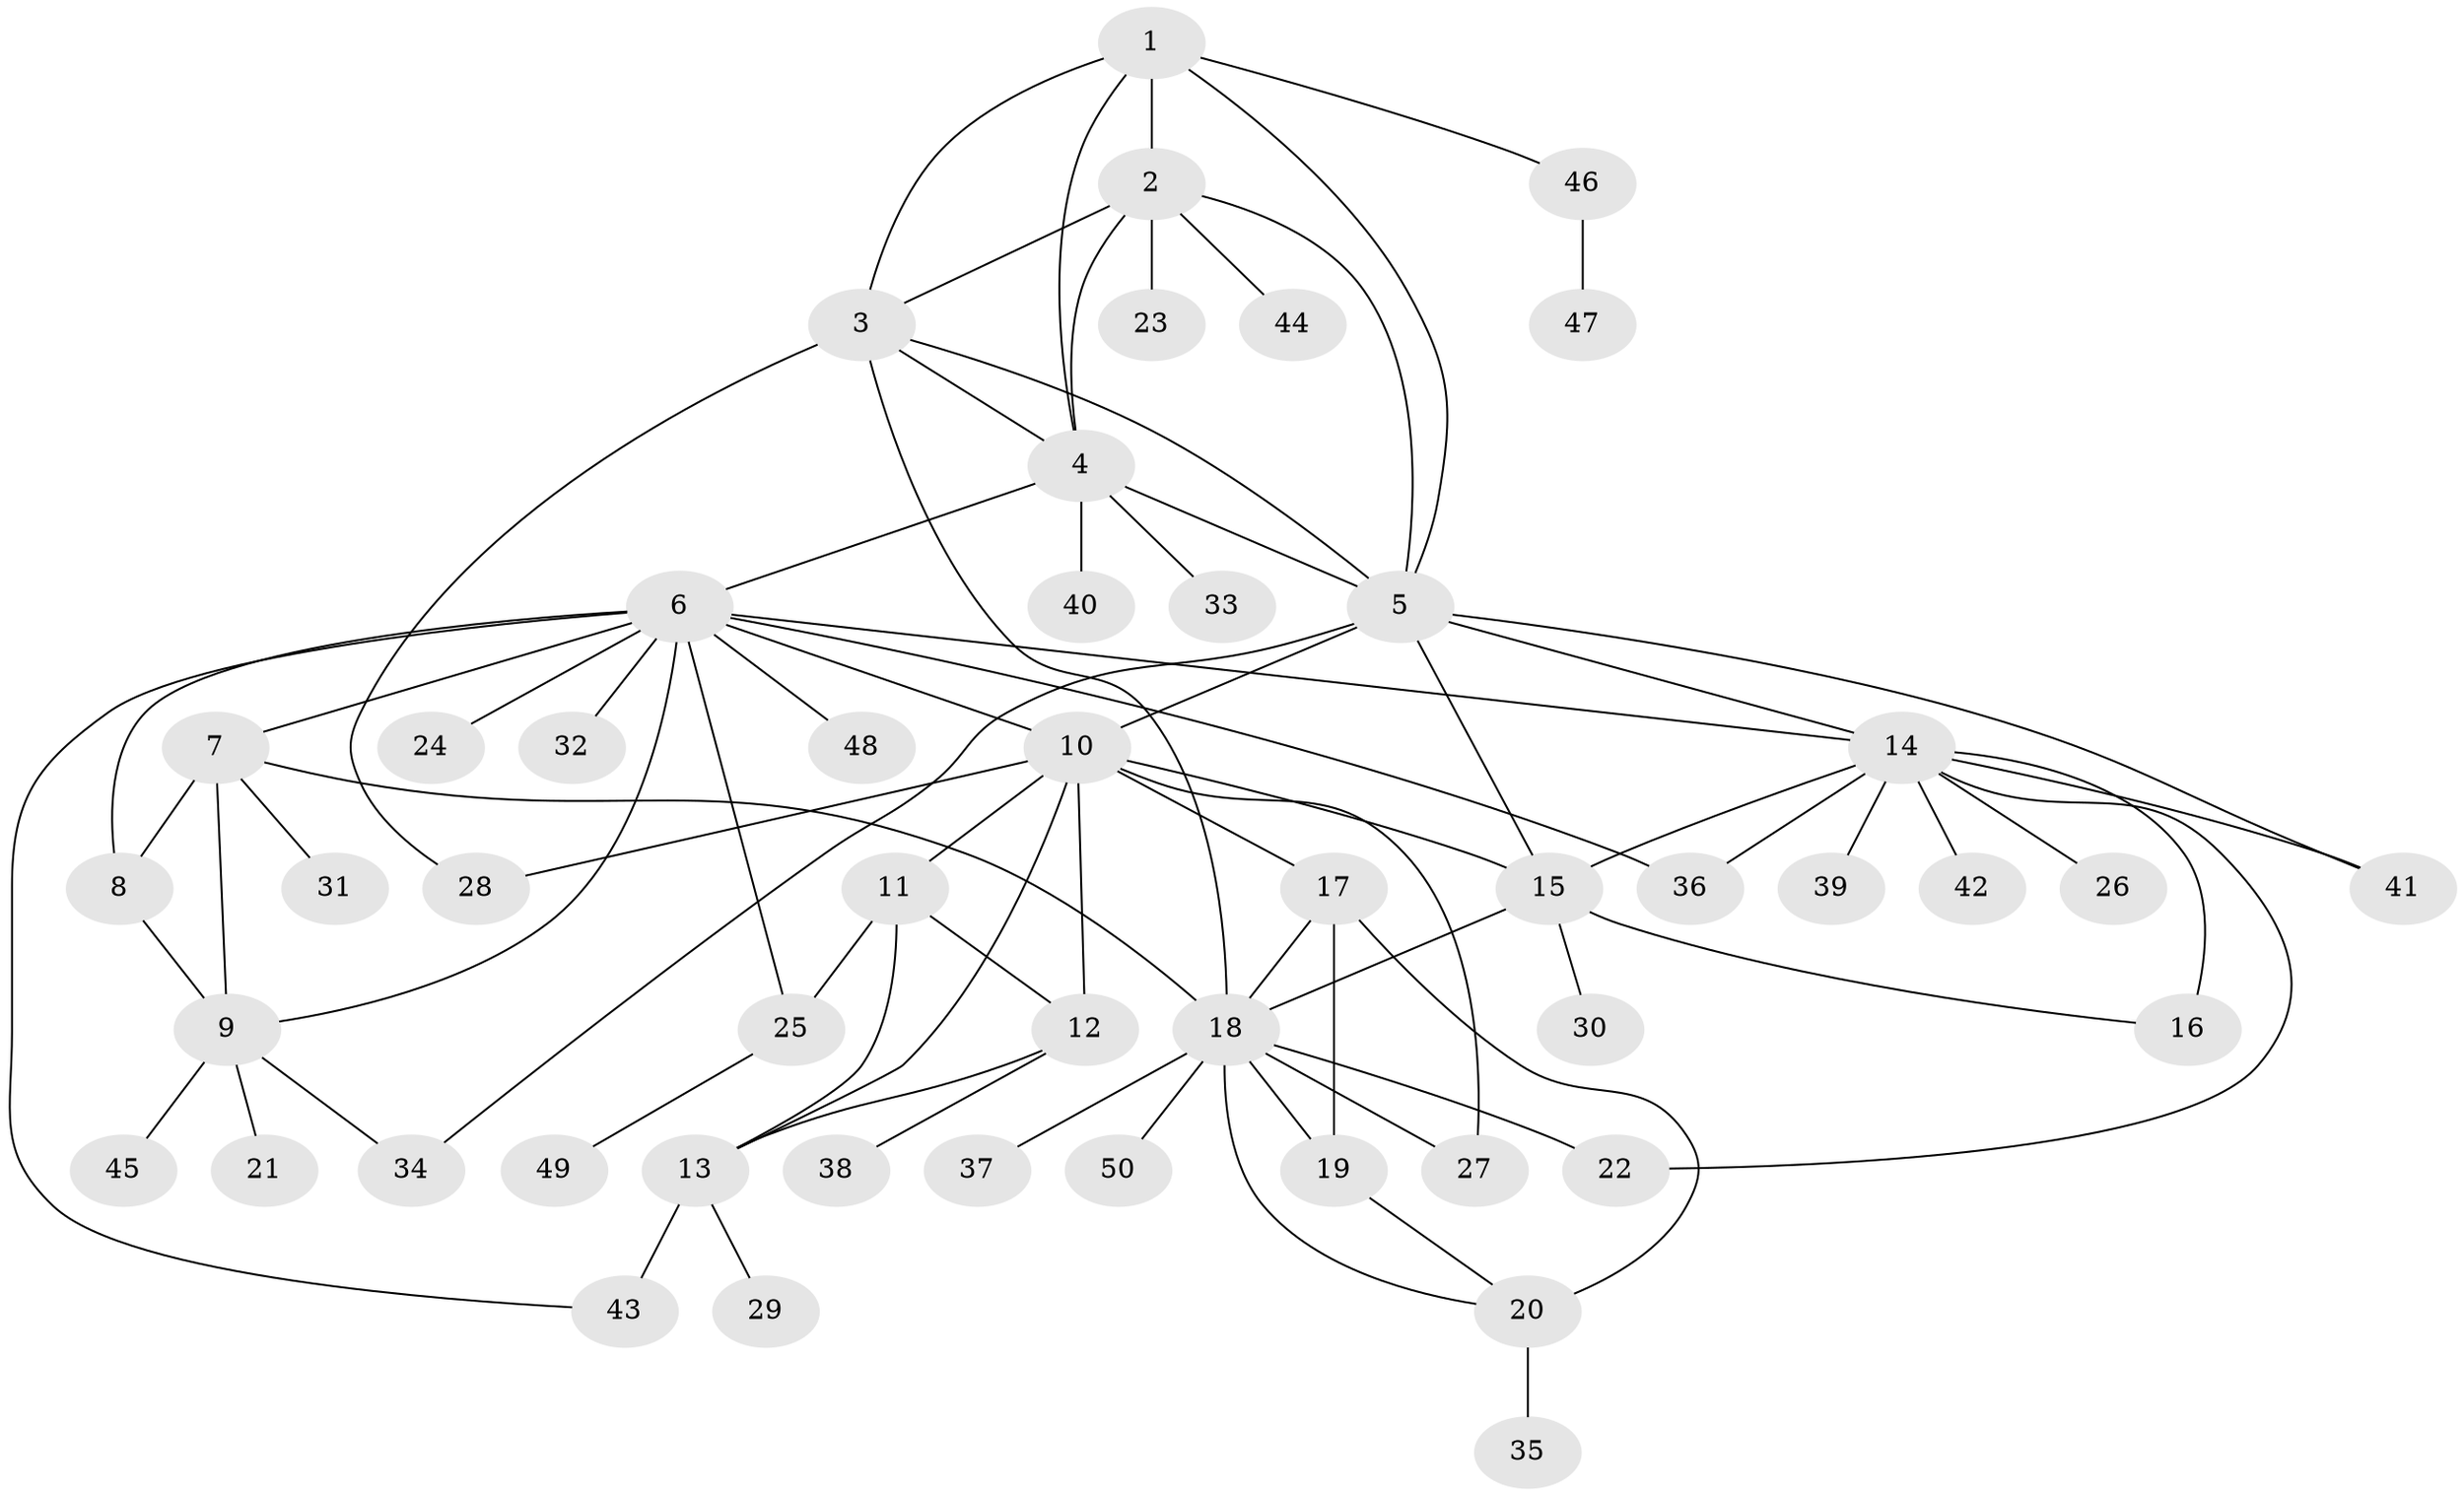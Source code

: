 // original degree distribution, {6: 0.05, 7: 0.02, 10: 0.02, 8: 0.04, 9: 0.01, 14: 0.01, 4: 0.03, 5: 0.04, 11: 0.01, 12: 0.02, 1: 0.52, 2: 0.17, 3: 0.06}
// Generated by graph-tools (version 1.1) at 2025/37/03/09/25 02:37:44]
// undirected, 50 vertices, 80 edges
graph export_dot {
graph [start="1"]
  node [color=gray90,style=filled];
  1;
  2;
  3;
  4;
  5;
  6;
  7;
  8;
  9;
  10;
  11;
  12;
  13;
  14;
  15;
  16;
  17;
  18;
  19;
  20;
  21;
  22;
  23;
  24;
  25;
  26;
  27;
  28;
  29;
  30;
  31;
  32;
  33;
  34;
  35;
  36;
  37;
  38;
  39;
  40;
  41;
  42;
  43;
  44;
  45;
  46;
  47;
  48;
  49;
  50;
  1 -- 2 [weight=1.0];
  1 -- 3 [weight=1.0];
  1 -- 4 [weight=1.0];
  1 -- 5 [weight=1.0];
  1 -- 46 [weight=1.0];
  2 -- 3 [weight=1.0];
  2 -- 4 [weight=1.0];
  2 -- 5 [weight=1.0];
  2 -- 23 [weight=1.0];
  2 -- 44 [weight=1.0];
  3 -- 4 [weight=1.0];
  3 -- 5 [weight=1.0];
  3 -- 18 [weight=1.0];
  3 -- 28 [weight=4.0];
  4 -- 5 [weight=1.0];
  4 -- 6 [weight=1.0];
  4 -- 33 [weight=1.0];
  4 -- 40 [weight=1.0];
  5 -- 10 [weight=1.0];
  5 -- 14 [weight=1.0];
  5 -- 15 [weight=1.0];
  5 -- 34 [weight=1.0];
  5 -- 41 [weight=1.0];
  6 -- 7 [weight=2.0];
  6 -- 8 [weight=1.0];
  6 -- 9 [weight=1.0];
  6 -- 10 [weight=1.0];
  6 -- 14 [weight=1.0];
  6 -- 24 [weight=1.0];
  6 -- 25 [weight=1.0];
  6 -- 32 [weight=1.0];
  6 -- 36 [weight=1.0];
  6 -- 43 [weight=1.0];
  6 -- 48 [weight=1.0];
  7 -- 8 [weight=3.0];
  7 -- 9 [weight=2.0];
  7 -- 18 [weight=1.0];
  7 -- 31 [weight=1.0];
  8 -- 9 [weight=1.0];
  9 -- 21 [weight=1.0];
  9 -- 34 [weight=1.0];
  9 -- 45 [weight=1.0];
  10 -- 11 [weight=3.0];
  10 -- 12 [weight=2.0];
  10 -- 13 [weight=2.0];
  10 -- 15 [weight=1.0];
  10 -- 17 [weight=2.0];
  10 -- 27 [weight=1.0];
  10 -- 28 [weight=1.0];
  11 -- 12 [weight=1.0];
  11 -- 13 [weight=1.0];
  11 -- 25 [weight=1.0];
  12 -- 13 [weight=1.0];
  12 -- 38 [weight=1.0];
  13 -- 29 [weight=1.0];
  13 -- 43 [weight=2.0];
  14 -- 15 [weight=3.0];
  14 -- 16 [weight=3.0];
  14 -- 22 [weight=1.0];
  14 -- 26 [weight=1.0];
  14 -- 36 [weight=1.0];
  14 -- 39 [weight=1.0];
  14 -- 41 [weight=1.0];
  14 -- 42 [weight=1.0];
  15 -- 16 [weight=1.0];
  15 -- 18 [weight=1.0];
  15 -- 30 [weight=4.0];
  17 -- 18 [weight=2.0];
  17 -- 19 [weight=5.0];
  17 -- 20 [weight=2.0];
  18 -- 19 [weight=1.0];
  18 -- 20 [weight=1.0];
  18 -- 22 [weight=1.0];
  18 -- 27 [weight=1.0];
  18 -- 37 [weight=1.0];
  18 -- 50 [weight=1.0];
  19 -- 20 [weight=1.0];
  20 -- 35 [weight=1.0];
  25 -- 49 [weight=1.0];
  46 -- 47 [weight=1.0];
}
